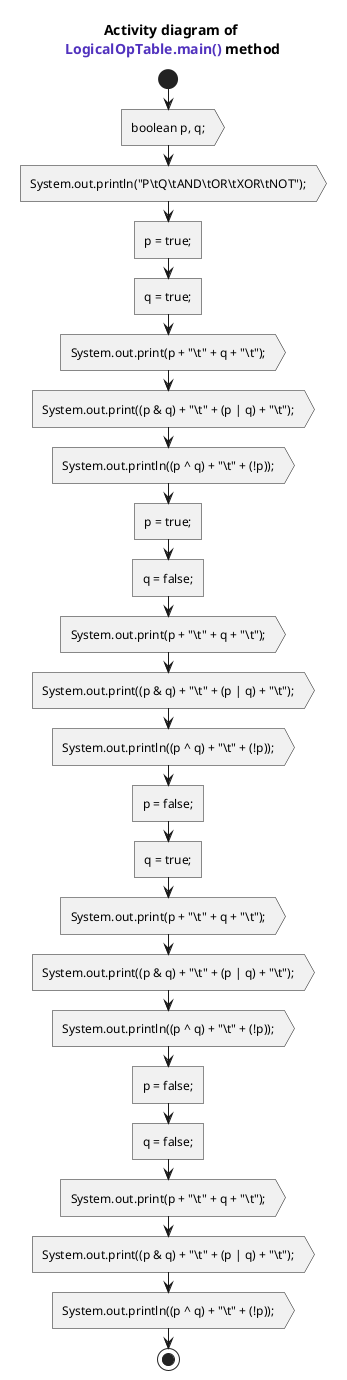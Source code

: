 @startuml
title Activity diagram of \n<font name=monospace><color #5132be>LogicalOpTable.main()</color></font> method

start

:boolean p, q;; <<output>>

:System.out.println("P\<U+200B>tQ\<U+200B>tAND\<U+200B>tOR\<U+200B>tXOR\<U+200B>tNOT");; <<output>>

:p = true;; <<task>>
:q = true;; <<task>>
:System.out.print(p + "\<U+200B>t" + q + "\<U+200B>t");; <<output>>
:System.out.print((p & q) + "\<U+200B>t" + (p | q) + "\<U+200B>t");; <<output>>
:System.out.println((p ^ q) + "\<U+200B>t" + (!p));; <<output>>

:p = true;; <<task>>
:q = false;; <<task>>
:System.out.print(p + "\<U+200B>t" + q + "\<U+200B>t");; <<output>>
:System.out.print((p & q) + "\<U+200B>t" + (p | q) + "\<U+200B>t");; <<output>>
:System.out.println((p ^ q) + "\<U+200B>t" + (!p));; <<output>>

:p = false;; <<task>>
:q = true;; <<task>>
:System.out.print(p + "\<U+200B>t" + q + "\<U+200B>t");; <<output>>
:System.out.print((p & q) + "\<U+200B>t" + (p | q) + "\<U+200B>t");; <<output>>
:System.out.println((p ^ q) + "\<U+200B>t" + (!p));; <<output>>

:p = false;; <<task>>
:q = false;; <<task>>
:System.out.print(p + "\<U+200B>t" + q + "\<U+200B>t");; <<output>>
:System.out.print((p & q) + "\<U+200B>t" + (p | q) + "\<U+200B>t");; <<output>>
:System.out.println((p ^ q) + "\<U+200B>t" + (!p));; <<output>>

stop
@enduml
